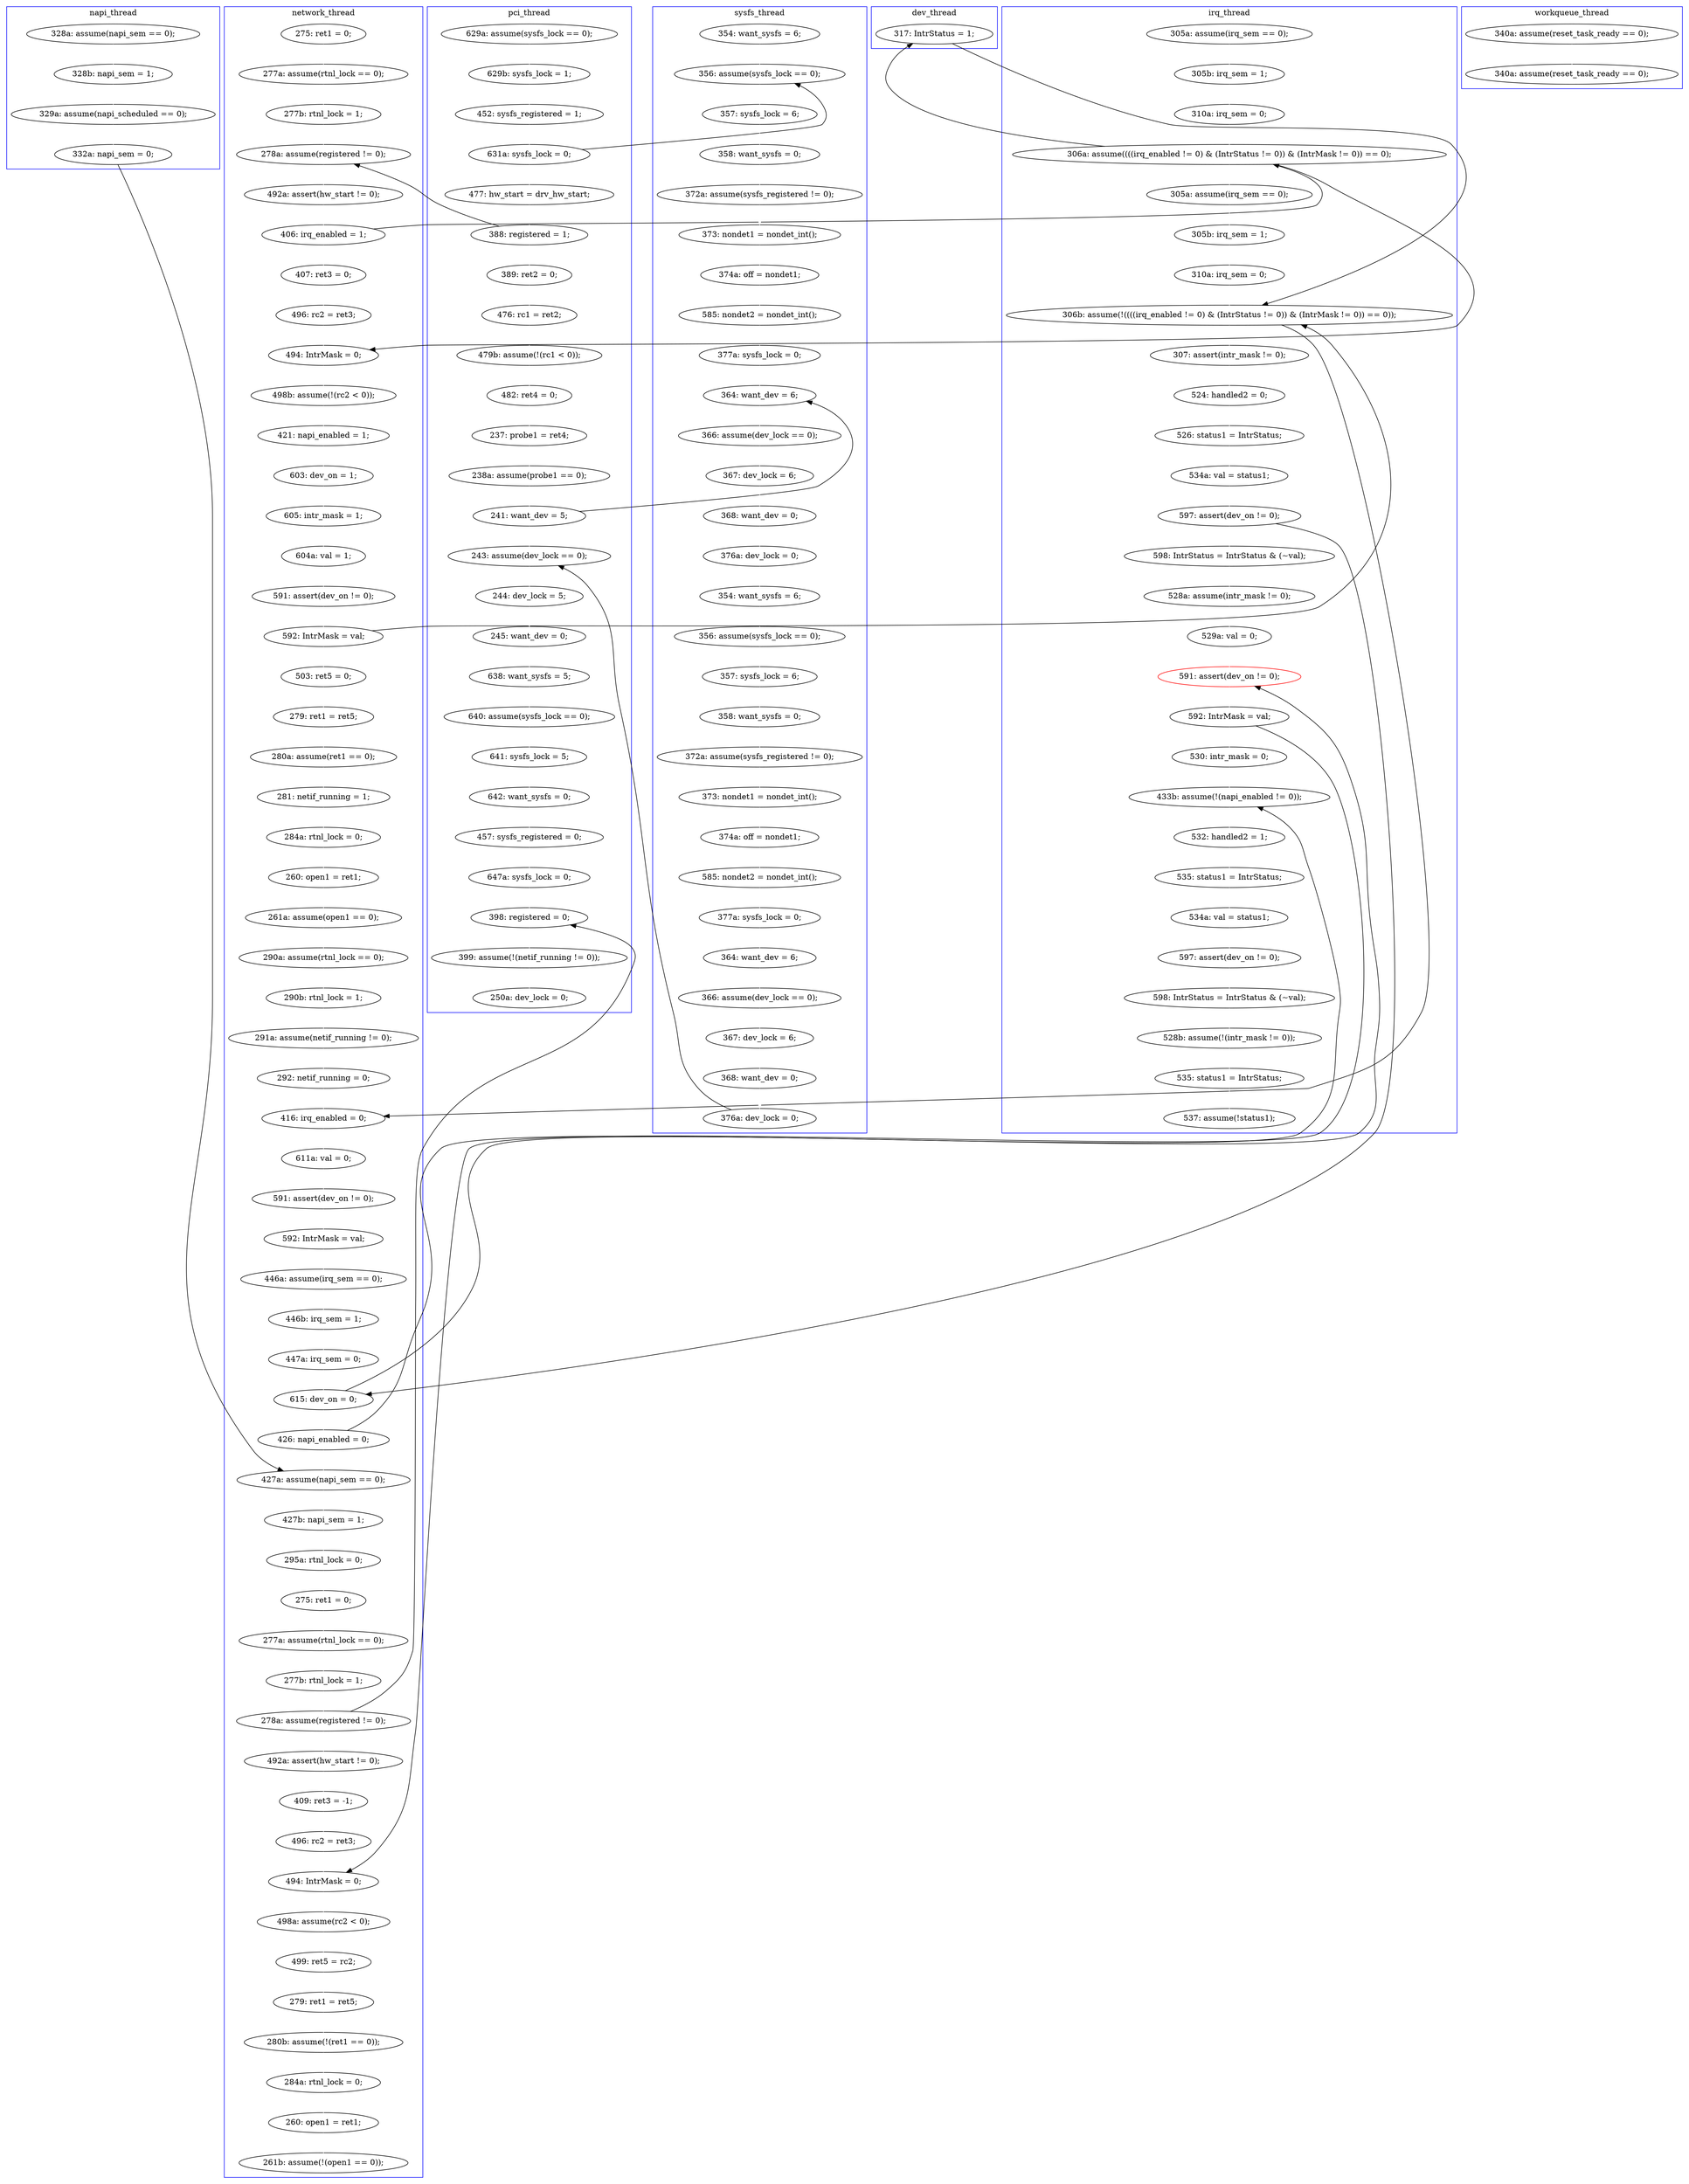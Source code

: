 digraph Counterexample {
	152 -> 154 [color = white, style = solid]
	109 -> 148 [color = black, style = solid, constraint = false]
	303 -> 321 [color = white, style = solid]
	145 -> 147 [color = white, style = solid]
	188 -> 202 [color = white, style = solid]
	54 -> 93 [color = white, style = solid]
	298 -> 305 [color = white, style = solid]
	154 -> 155 [color = white, style = solid]
	257 -> 259 [color = white, style = solid]
	323 -> 333 [color = white, style = solid]
	189 -> 193 [color = white, style = solid]
	36 -> 40 [color = white, style = solid]
	89 -> 92 [color = white, style = solid]
	122 -> 123 [color = white, style = solid]
	269 -> 271 [color = white, style = solid]
	50 -> 53 [color = white, style = solid]
	210 -> 212 [color = white, style = solid]
	74 -> 81 [color = white, style = solid]
	216 -> 219 [color = white, style = solid]
	170 -> 171 [color = white, style = solid]
	240 -> 283 [color = black, style = solid, constraint = false]
	129 -> 132 [color = white, style = solid]
	220 -> 221 [color = white, style = solid]
	113 -> 114 [color = white, style = solid]
	173 -> 174 [color = white, style = solid]
	127 -> 128 [color = white, style = solid]
	53 -> 54 [color = white, style = solid]
	148 -> 149 [color = white, style = solid]
	47 -> 48 [color = white, style = solid]
	72 -> 73 [color = white, style = solid]
	141 -> 142 [color = white, style = solid]
	245 -> 248 [color = white, style = solid]
	136 -> 137 [color = white, style = solid]
	81 -> 82 [color = white, style = solid]
	157 -> 159 [color = white, style = solid]
	248 -> 254 [color = white, style = solid]
	92 -> 113 [color = white, style = solid]
	188 -> 189 [color = black, style = solid, constraint = false]
	254 -> 256 [color = white, style = solid]
	118 -> 119 [color = white, style = solid]
	85 -> 87 [color = black, style = solid, constraint = false]
	115 -> 118 [color = white, style = solid]
	301 -> 303 [color = white, style = solid]
	69 -> 196 [color = white, style = solid]
	164 -> 195 [color = white, style = solid]
	209 -> 210 [color = white, style = solid]
	116 -> 136 [color = white, style = solid]
	321 -> 323 [color = white, style = solid]
	93 -> 96 [color = white, style = solid]
	256 -> 257 [color = white, style = solid]
	83 -> 87 [color = white, style = solid]
	240 -> 244 [color = white, style = solid]
	222 -> 233 [color = white, style = solid]
	237 -> 273 [color = black, style = solid, constraint = false]
	296 -> 297 [color = white, style = solid]
	109 -> 234 [color = white, style = solid]
	184 -> 185 [color = white, style = solid]
	66 -> 69 [color = white, style = solid]
	286 -> 291 [color = white, style = solid]
	150 -> 151 [color = white, style = solid]
	273 -> 275 [color = white, style = solid]
	149 -> 150 [color = white, style = solid]
	119 -> 122 [color = white, style = solid]
	140 -> 141 [color = white, style = solid]
	215 -> 229 [color = black, style = solid, constraint = false]
	219 -> 225 [color = white, style = solid]
	212 -> 215 [color = white, style = solid]
	47 -> 59 [color = black, style = solid, constraint = false]
	101 -> 181 [color = white, style = solid]
	171 -> 173 [color = white, style = solid]
	229 -> 240 [color = white, style = solid]
	214 -> 220 [color = white, style = solid]
	87 -> 89 [color = white, style = solid]
	215 -> 216 [color = white, style = solid]
	174 -> 189 [color = white, style = solid]
	73 -> 79 [color = white, style = solid]
	224 -> 226 [color = white, style = solid]
	202 -> 209 [color = white, style = solid]
	196 -> 244 [color = black, style = solid, constraint = false]
	147 -> 148 [color = white, style = solid]
	119 -> 188 [color = black, style = solid, constraint = false]
	81 -> 85 [color = black, style = solid, constraint = false]
	29 -> 32 [color = white, style = solid]
	320 -> 322 [color = white, style = solid]
	291 -> 298 [color = white, style = solid]
	264 -> 269 [color = white, style = solid]
	161 -> 164 [color = white, style = solid]
	235 -> 236 [color = white, style = solid]
	244 -> 245 [color = white, style = solid]
	283 -> 286 [color = white, style = solid]
	278 -> 281 [color = white, style = solid]
	79 -> 85 [color = white, style = solid]
	128 -> 129 [color = white, style = solid]
	42 -> 56 [color = white, style = solid]
	36 -> 136 [color = black, style = solid, constraint = false]
	195 -> 214 [color = white, style = solid]
	309 -> 320 [color = white, style = solid]
	48 -> 50 [color = white, style = solid]
	160 -> 161 [color = white, style = solid]
	151 -> 152 [color = white, style = solid]
	159 -> 160 [color = white, style = solid]
	32 -> 36 [color = white, style = solid]
	56 -> 57 [color = white, style = solid]
	199 -> 223 [color = white, style = solid]
	114 -> 115 [color = white, style = solid]
	28 -> 29 [color = white, style = solid]
	40 -> 47 [color = white, style = solid]
	85 -> 184 [color = white, style = solid]
	96 -> 109 [color = white, style = solid]
	306 -> 309 [color = white, style = solid]
	85 -> 182 [color = black, style = solid, constraint = false]
	225 -> 232 [color = white, style = solid]
	123 -> 126 [color = white, style = solid]
	65 -> 66 [color = white, style = solid]
	259 -> 321 [color = black, style = solid, constraint = false]
	237 -> 242 [color = white, style = solid]
	259 -> 264 [color = white, style = solid]
	271 -> 273 [color = white, style = solid]
	156 -> 157 [color = white, style = solid]
	223 -> 224 [color = white, style = solid]
	137 -> 138 [color = white, style = solid]
	138 -> 140 [color = white, style = solid]
	284 -> 287 [color = white, style = solid]
	142 -> 145 [color = white, style = solid]
	242 -> 283 [color = white, style = solid]
	193 -> 198 [color = white, style = solid]
	57 -> 59 [color = white, style = solid]
	132 -> 170 [color = white, style = solid]
	226 -> 229 [color = white, style = solid]
	126 -> 127 [color = white, style = solid]
	233 -> 234 [color = black, style = solid, constraint = false]
	182 -> 188 [color = black, style = solid, constraint = false]
	281 -> 284 [color = white, style = solid]
	275 -> 276 [color = white, style = solid]
	82 -> 83 [color = white, style = solid]
	59 -> 74 [color = white, style = solid]
	276 -> 278 [color = white, style = solid]
	287 -> 290 [color = white, style = solid]
	185 -> 186 [color = white, style = solid]
	186 -> 188 [color = white, style = solid]
	234 -> 235 [color = white, style = solid]
	232 -> 237 [color = white, style = solid]
	221 -> 222 [color = white, style = solid]
	198 -> 199 [color = white, style = solid]
	294 -> 295 [color = white, style = solid]
	297 -> 301 [color = white, style = solid]
	295 -> 296 [color = white, style = solid]
	155 -> 156 [color = white, style = solid]
	305 -> 306 [color = white, style = solid]
	236 -> 294 [color = white, style = solid]
	229 -> 232 [color = black, style = solid, constraint = false]
	subgraph cluster7 {
		label = dev_thread
		color = blue
		182  [label = "317: IntrStatus = 1;"]
	}
	subgraph cluster5 {
		label = workqueue_thread
		color = blue
		101  [label = "340a: assume(reset_task_ready == 0);"]
		181  [label = "340a: assume(reset_task_ready == 0);"]
	}
	subgraph cluster3 {
		label = irq_thread
		color = blue
		309  [label = "528b: assume(!(intr_mask != 0));"]
		216  [label = "598: IntrStatus = IntrStatus & (~val);"]
		215  [label = "597: assert(dev_on != 0);"]
		219  [label = "528a: assume(intr_mask != 0);"]
		305  [label = "597: assert(dev_on != 0);"]
		72  [label = "305a: assume(irq_sem == 0);"]
		212  [label = "534a: val = status1;"]
		237  [label = "592: IntrMask = val;"]
		79  [label = "310a: irq_sem = 0;"]
		185  [label = "305b: irq_sem = 1;"]
		202  [label = "307: assert(intr_mask != 0);"]
		209  [label = "524: handled2 = 0;"]
		306  [label = "598: IntrStatus = IntrStatus & (~val);"]
		186  [label = "310a: irq_sem = 0;"]
		73  [label = "305b: irq_sem = 1;"]
		283  [label = "433b: assume(!(napi_enabled != 0));"]
		210  [label = "526: status1 = IntrStatus;"]
		232  [label = "591: assert(dev_on != 0);", color = red]
		85  [label = "306a: assume((((irq_enabled != 0) & (IntrStatus != 0)) & (IntrMask != 0)) == 0);"]
		225  [label = "529a: val = 0;"]
		242  [label = "530: intr_mask = 0;"]
		322  [label = "537: assume(!status1);"]
		184  [label = "305a: assume(irq_sem == 0);"]
		320  [label = "535: status1 = IntrStatus;"]
		298  [label = "534a: val = status1;"]
		286  [label = "532: handled2 = 1;"]
		291  [label = "535: status1 = IntrStatus;"]
		188  [label = "306b: assume(!((((irq_enabled != 0) & (IntrStatus != 0)) & (IntrMask != 0)) == 0));"]
	}
	subgraph cluster4 {
		label = napi_thread
		color = blue
		65  [label = "328a: assume(napi_sem == 0);"]
		196  [label = "332a: napi_sem = 0;"]
		66  [label = "328b: napi_sem = 1;"]
		69  [label = "329a: assume(napi_scheduled == 0);"]
	}
	subgraph cluster6 {
		label = sysfs_thread
		color = blue
		157  [label = "358: want_sysfs = 0;"]
		148  [label = "364: want_dev = 6;"]
		138  [label = "358: want_sysfs = 0;"]
		154  [label = "354: want_sysfs = 6;"]
		151  [label = "368: want_dev = 0;"]
		140  [label = "372a: assume(sysfs_registered != 0);"]
		141  [label = "373: nondet1 = nondet_int();"]
		164  [label = "585: nondet2 = nondet_int();"]
		142  [label = "374a: off = nondet1;"]
		233  [label = "376a: dev_lock = 0;"]
		150  [label = "367: dev_lock = 6;"]
		161  [label = "374a: off = nondet1;"]
		155  [label = "356: assume(sysfs_lock == 0);"]
		221  [label = "367: dev_lock = 6;"]
		145  [label = "585: nondet2 = nondet_int();"]
		149  [label = "366: assume(dev_lock == 0);"]
		137  [label = "357: sysfs_lock = 6;"]
		159  [label = "372a: assume(sysfs_registered != 0);"]
		147  [label = "377a: sysfs_lock = 0;"]
		160  [label = "373: nondet1 = nondet_int();"]
		152  [label = "376a: dev_lock = 0;"]
		156  [label = "357: sysfs_lock = 6;"]
		136  [label = "356: assume(sysfs_lock == 0);"]
		222  [label = "368: want_dev = 0;"]
		214  [label = "364: want_dev = 6;"]
		195  [label = "377a: sysfs_lock = 0;"]
		116  [label = "354: want_sysfs = 6;"]
		220  [label = "366: assume(dev_lock == 0);"]
	}
	subgraph cluster2 {
		label = network_thread
		color = blue
		264  [label = "492a: assert(hw_start != 0);"]
		189  [label = "416: irq_enabled = 0;"]
		129  [label = "260: open1 = ret1;"]
		278  [label = "279: ret1 = ret5;"]
		290  [label = "261b: assume(!(open1 == 0));"]
		224  [label = "446b: irq_sem = 1;"]
		81  [label = "406: irq_enabled = 1;"]
		276  [label = "499: ret5 = rc2;"]
		83  [label = "496: rc2 = ret3;"]
		244  [label = "427a: assume(napi_sem == 0);"]
		284  [label = "284a: rtnl_lock = 0;"]
		57  [label = "277b: rtnl_lock = 1;"]
		59  [label = "278a: assume(registered != 0);"]
		281  [label = "280b: assume(!(ret1 == 0));"]
		87  [label = "494: IntrMask = 0;"]
		173  [label = "291a: assume(netif_running != 0);"]
		273  [label = "494: IntrMask = 0;"]
		256  [label = "277a: assume(rtnl_lock == 0);"]
		199  [label = "592: IntrMask = val;"]
		226  [label = "447a: irq_sem = 0;"]
		259  [label = "278a: assume(registered != 0);"]
		257  [label = "277b: rtnl_lock = 1;"]
		223  [label = "446a: assume(irq_sem == 0);"]
		115  [label = "604a: val = 1;"]
		113  [label = "603: dev_on = 1;"]
		122  [label = "503: ret5 = 0;"]
		128  [label = "284a: rtnl_lock = 0;"]
		248  [label = "295a: rtnl_lock = 0;"]
		170  [label = "290a: assume(rtnl_lock == 0);"]
		119  [label = "592: IntrMask = val;"]
		269  [label = "409: ret3 = -1;"]
		229  [label = "615: dev_on = 0;"]
		127  [label = "281: netif_running = 1;"]
		56  [label = "277a: assume(rtnl_lock == 0);"]
		240  [label = "426: napi_enabled = 0;"]
		287  [label = "260: open1 = ret1;"]
		82  [label = "407: ret3 = 0;"]
		92  [label = "421: napi_enabled = 1;"]
		123  [label = "279: ret1 = ret5;"]
		193  [label = "611a: val = 0;"]
		198  [label = "591: assert(dev_on != 0);"]
		42  [label = "275: ret1 = 0;"]
		174  [label = "292: netif_running = 0;"]
		74  [label = "492a: assert(hw_start != 0);"]
		118  [label = "591: assert(dev_on != 0);"]
		271  [label = "496: rc2 = ret3;"]
		171  [label = "290b: rtnl_lock = 1;"]
		126  [label = "280a: assume(ret1 == 0);"]
		275  [label = "498a: assume(rc2 < 0);"]
		254  [label = "275: ret1 = 0;"]
		89  [label = "498b: assume(!(rc2 < 0));"]
		245  [label = "427b: napi_sem = 1;"]
		114  [label = "605: intr_mask = 1;"]
		132  [label = "261a: assume(open1 == 0);"]
	}
	subgraph cluster1 {
		label = pci_thread
		color = blue
		234  [label = "243: assume(dev_lock == 0);"]
		96  [label = "238a: assume(probe1 == 0);"]
		297  [label = "642: want_sysfs = 0;"]
		295  [label = "640: assume(sysfs_lock == 0);"]
		294  [label = "638: want_sysfs = 5;"]
		109  [label = "241: want_dev = 5;"]
		54  [label = "482: ret4 = 0;"]
		321  [label = "398: registered = 0;"]
		303  [label = "647a: sysfs_lock = 0;"]
		93  [label = "237: probe1 = ret4;"]
		296  [label = "641: sysfs_lock = 5;"]
		48  [label = "389: ret2 = 0;"]
		28  [label = "629a: assume(sysfs_lock == 0);"]
		32  [label = "452: sysfs_registered = 1;"]
		47  [label = "388: registered = 1;"]
		333  [label = "250a: dev_lock = 0;"]
		36  [label = "631a: sysfs_lock = 0;"]
		53  [label = "479b: assume(!(rc1 < 0));"]
		235  [label = "244: dev_lock = 5;"]
		236  [label = "245: want_dev = 0;"]
		29  [label = "629b: sysfs_lock = 1;"]
		40  [label = "477: hw_start = drv_hw_start;"]
		301  [label = "457: sysfs_registered = 0;"]
		50  [label = "476: rc1 = ret2;"]
		323  [label = "399: assume(!(netif_running != 0));"]
	}
}